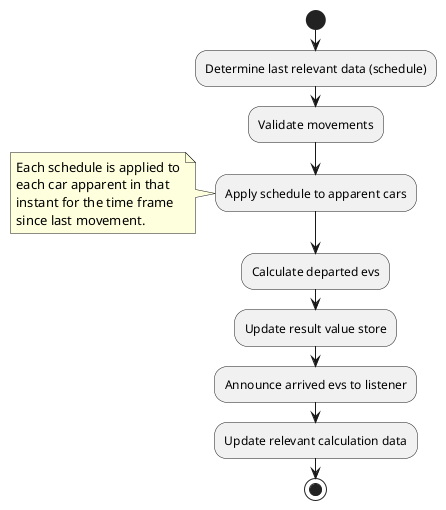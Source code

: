 @startuml

start
:Determine last relevant data (schedule);
:Validate movements;
:Apply schedule to apparent cars;
note left: Each schedule is applied to\neach car apparent in that\ninstant for the time frame\nsince last movement.
:Calculate departed evs;
:Update result value store;
:Announce arrived evs to listener;
:Update relevant calculation data;

stop

@enduml
